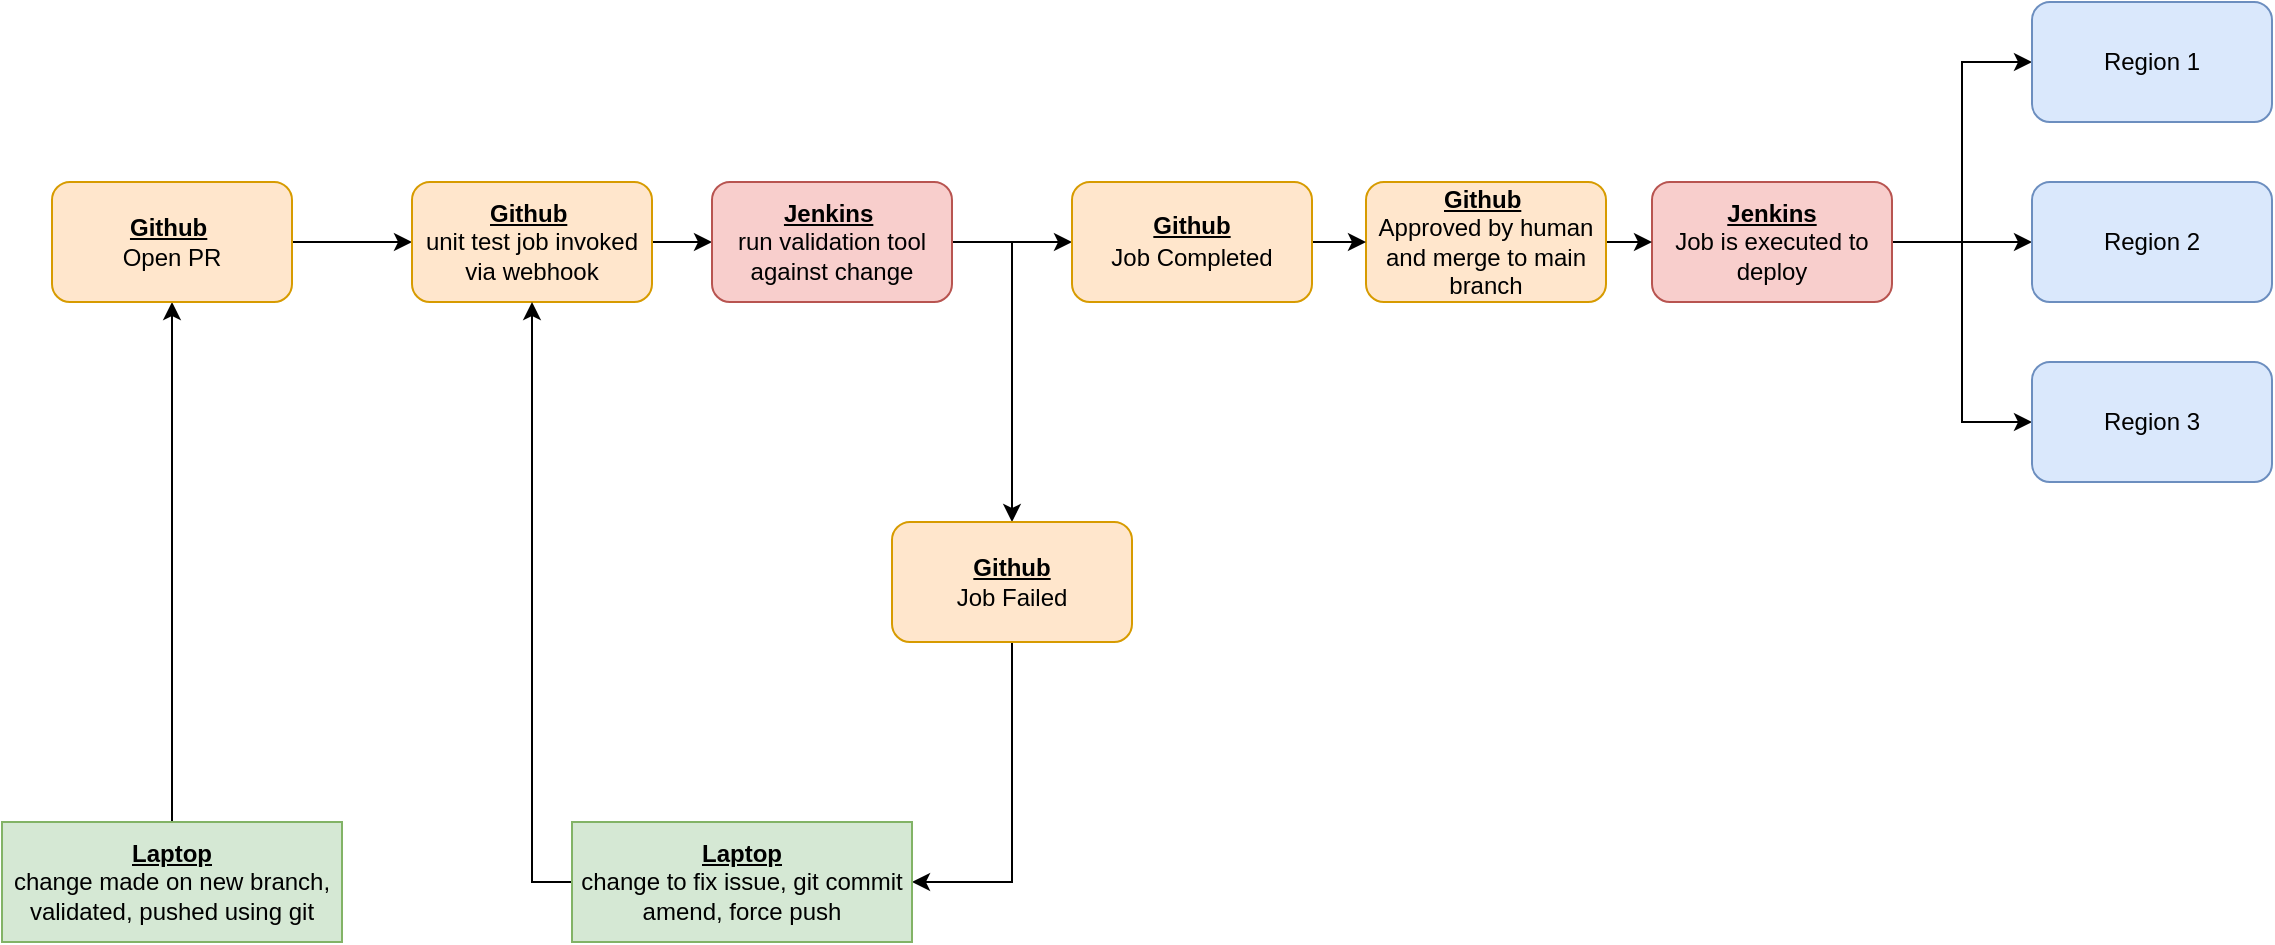 <mxfile version="14.9.0" type="device"><diagram id="ELhz4ioajTCyzZJCW8Es" name="Page-1"><mxGraphModel dx="1186" dy="535" grid="1" gridSize="10" guides="1" tooltips="1" connect="1" arrows="1" fold="1" page="1" pageScale="1" pageWidth="827" pageHeight="1169" math="0" shadow="0"><root><mxCell id="0"/><mxCell id="1" parent="0"/><mxCell id="i_Yf6yjsmyo4YPZ3WJkO-10" style="edgeStyle=orthogonalEdgeStyle;rounded=0;orthogonalLoop=1;jettySize=auto;html=1;exitX=0.5;exitY=0;exitDx=0;exitDy=0;entryX=0.5;entryY=1;entryDx=0;entryDy=0;" edge="1" parent="1" source="i_Yf6yjsmyo4YPZ3WJkO-1" target="i_Yf6yjsmyo4YPZ3WJkO-2"><mxGeometry relative="1" as="geometry"/></mxCell><mxCell id="i_Yf6yjsmyo4YPZ3WJkO-1" value="&lt;b&gt;&lt;u&gt;Laptop&lt;/u&gt;&lt;/b&gt;&lt;br&gt;change made on new branch, validated, pushed using git" style="rounded=0;whiteSpace=wrap;html=1;fillColor=#d5e8d4;strokeColor=#82b366;" vertex="1" parent="1"><mxGeometry x="25" y="460" width="170" height="60" as="geometry"/></mxCell><mxCell id="i_Yf6yjsmyo4YPZ3WJkO-30" style="edgeStyle=orthogonalEdgeStyle;rounded=0;orthogonalLoop=1;jettySize=auto;html=1;exitX=1;exitY=0.5;exitDx=0;exitDy=0;entryX=0;entryY=0.5;entryDx=0;entryDy=0;" edge="1" parent="1" source="i_Yf6yjsmyo4YPZ3WJkO-2" target="i_Yf6yjsmyo4YPZ3WJkO-16"><mxGeometry relative="1" as="geometry"/></mxCell><mxCell id="i_Yf6yjsmyo4YPZ3WJkO-2" value="&lt;b&gt;&lt;u&gt;Github&lt;/u&gt;&lt;/b&gt;&amp;nbsp;&lt;br&gt;Open PR" style="rounded=1;whiteSpace=wrap;html=1;fillColor=#ffe6cc;strokeColor=#d79b00;" vertex="1" parent="1"><mxGeometry x="50" y="140" width="120" height="60" as="geometry"/></mxCell><mxCell id="i_Yf6yjsmyo4YPZ3WJkO-12" style="edgeStyle=orthogonalEdgeStyle;rounded=0;orthogonalLoop=1;jettySize=auto;html=1;exitX=1;exitY=0.5;exitDx=0;exitDy=0;entryX=0;entryY=0.5;entryDx=0;entryDy=0;" edge="1" parent="1" source="i_Yf6yjsmyo4YPZ3WJkO-3" target="i_Yf6yjsmyo4YPZ3WJkO-7"><mxGeometry relative="1" as="geometry"/></mxCell><mxCell id="i_Yf6yjsmyo4YPZ3WJkO-13" style="edgeStyle=orthogonalEdgeStyle;rounded=0;orthogonalLoop=1;jettySize=auto;html=1;exitX=1;exitY=0.5;exitDx=0;exitDy=0;entryX=0;entryY=0.5;entryDx=0;entryDy=0;" edge="1" parent="1" source="i_Yf6yjsmyo4YPZ3WJkO-3" target="i_Yf6yjsmyo4YPZ3WJkO-8"><mxGeometry relative="1" as="geometry"/></mxCell><mxCell id="i_Yf6yjsmyo4YPZ3WJkO-14" style="edgeStyle=orthogonalEdgeStyle;rounded=0;orthogonalLoop=1;jettySize=auto;html=1;exitX=1;exitY=0.5;exitDx=0;exitDy=0;entryX=0;entryY=0.5;entryDx=0;entryDy=0;" edge="1" parent="1" source="i_Yf6yjsmyo4YPZ3WJkO-3" target="i_Yf6yjsmyo4YPZ3WJkO-9"><mxGeometry relative="1" as="geometry"/></mxCell><mxCell id="i_Yf6yjsmyo4YPZ3WJkO-3" value="&lt;b&gt;&lt;u&gt;Jenkins&lt;/u&gt;&lt;/b&gt;&lt;br&gt;Job is executed to deploy" style="rounded=1;whiteSpace=wrap;html=1;fillColor=#f8cecc;strokeColor=#b85450;" vertex="1" parent="1"><mxGeometry x="850" y="140" width="120" height="60" as="geometry"/></mxCell><mxCell id="i_Yf6yjsmyo4YPZ3WJkO-7" value="Region 1" style="rounded=1;whiteSpace=wrap;html=1;fillColor=#dae8fc;strokeColor=#6c8ebf;" vertex="1" parent="1"><mxGeometry x="1040" y="50" width="120" height="60" as="geometry"/></mxCell><mxCell id="i_Yf6yjsmyo4YPZ3WJkO-8" value="Region 2" style="rounded=1;whiteSpace=wrap;html=1;fillColor=#dae8fc;strokeColor=#6c8ebf;" vertex="1" parent="1"><mxGeometry x="1040" y="140" width="120" height="60" as="geometry"/></mxCell><mxCell id="i_Yf6yjsmyo4YPZ3WJkO-9" value="Region 3" style="rounded=1;whiteSpace=wrap;html=1;fillColor=#dae8fc;strokeColor=#6c8ebf;" vertex="1" parent="1"><mxGeometry x="1040" y="230" width="120" height="60" as="geometry"/></mxCell><mxCell id="i_Yf6yjsmyo4YPZ3WJkO-27" style="edgeStyle=orthogonalEdgeStyle;rounded=0;orthogonalLoop=1;jettySize=auto;html=1;exitX=1;exitY=0.5;exitDx=0;exitDy=0;entryX=0;entryY=0.5;entryDx=0;entryDy=0;" edge="1" parent="1" source="i_Yf6yjsmyo4YPZ3WJkO-15" target="i_Yf6yjsmyo4YPZ3WJkO-3"><mxGeometry relative="1" as="geometry"/></mxCell><mxCell id="i_Yf6yjsmyo4YPZ3WJkO-15" value="&lt;b&gt;&lt;u&gt;Github&lt;/u&gt;&lt;/b&gt;&amp;nbsp;&lt;br&gt;Approved by human and merge to main branch" style="rounded=1;whiteSpace=wrap;html=1;fillColor=#ffe6cc;strokeColor=#d79b00;" vertex="1" parent="1"><mxGeometry x="707" y="140" width="120" height="60" as="geometry"/></mxCell><mxCell id="i_Yf6yjsmyo4YPZ3WJkO-28" style="edgeStyle=orthogonalEdgeStyle;rounded=0;orthogonalLoop=1;jettySize=auto;html=1;exitX=1;exitY=0.5;exitDx=0;exitDy=0;entryX=0;entryY=0.5;entryDx=0;entryDy=0;" edge="1" parent="1" source="i_Yf6yjsmyo4YPZ3WJkO-16" target="i_Yf6yjsmyo4YPZ3WJkO-17"><mxGeometry relative="1" as="geometry"/></mxCell><mxCell id="i_Yf6yjsmyo4YPZ3WJkO-16" value="&lt;b&gt;&lt;u&gt;Github&lt;/u&gt;&lt;/b&gt;&amp;nbsp;&lt;br&gt;unit test job invoked via webhook" style="rounded=1;whiteSpace=wrap;html=1;fillColor=#ffe6cc;strokeColor=#d79b00;" vertex="1" parent="1"><mxGeometry x="230" y="140" width="120" height="60" as="geometry"/></mxCell><mxCell id="i_Yf6yjsmyo4YPZ3WJkO-19" style="edgeStyle=orthogonalEdgeStyle;rounded=0;orthogonalLoop=1;jettySize=auto;html=1;exitX=1;exitY=0.5;exitDx=0;exitDy=0;entryX=0.5;entryY=0;entryDx=0;entryDy=0;" edge="1" parent="1" source="i_Yf6yjsmyo4YPZ3WJkO-17" target="i_Yf6yjsmyo4YPZ3WJkO-18"><mxGeometry relative="1" as="geometry"/></mxCell><mxCell id="i_Yf6yjsmyo4YPZ3WJkO-25" style="edgeStyle=orthogonalEdgeStyle;rounded=0;orthogonalLoop=1;jettySize=auto;html=1;exitX=1;exitY=0.5;exitDx=0;exitDy=0;entryX=0;entryY=0.5;entryDx=0;entryDy=0;" edge="1" parent="1" source="i_Yf6yjsmyo4YPZ3WJkO-17" target="i_Yf6yjsmyo4YPZ3WJkO-24"><mxGeometry relative="1" as="geometry"/></mxCell><mxCell id="i_Yf6yjsmyo4YPZ3WJkO-17" value="&lt;b&gt;&lt;u&gt;Jenkins&lt;/u&gt;&lt;/b&gt;&amp;nbsp;&lt;br&gt;run validation tool against change" style="rounded=1;whiteSpace=wrap;html=1;fillColor=#f8cecc;strokeColor=#b85450;" vertex="1" parent="1"><mxGeometry x="380" y="140" width="120" height="60" as="geometry"/></mxCell><mxCell id="i_Yf6yjsmyo4YPZ3WJkO-22" style="edgeStyle=orthogonalEdgeStyle;rounded=0;orthogonalLoop=1;jettySize=auto;html=1;exitX=0.5;exitY=1;exitDx=0;exitDy=0;entryX=1;entryY=0.5;entryDx=0;entryDy=0;" edge="1" parent="1" source="i_Yf6yjsmyo4YPZ3WJkO-18" target="i_Yf6yjsmyo4YPZ3WJkO-21"><mxGeometry relative="1" as="geometry"/></mxCell><mxCell id="i_Yf6yjsmyo4YPZ3WJkO-18" value="&lt;u style=&quot;font-weight: bold&quot;&gt;Github&lt;/u&gt;&lt;br&gt;Job Failed" style="rounded=1;whiteSpace=wrap;html=1;fillColor=#ffe6cc;strokeColor=#d79b00;" vertex="1" parent="1"><mxGeometry x="470" y="310" width="120" height="60" as="geometry"/></mxCell><mxCell id="i_Yf6yjsmyo4YPZ3WJkO-23" style="edgeStyle=orthogonalEdgeStyle;rounded=0;orthogonalLoop=1;jettySize=auto;html=1;exitX=0;exitY=0.5;exitDx=0;exitDy=0;entryX=0.5;entryY=1;entryDx=0;entryDy=0;" edge="1" parent="1" source="i_Yf6yjsmyo4YPZ3WJkO-21" target="i_Yf6yjsmyo4YPZ3WJkO-16"><mxGeometry relative="1" as="geometry"/></mxCell><mxCell id="i_Yf6yjsmyo4YPZ3WJkO-21" value="&lt;b&gt;&lt;u&gt;Laptop&lt;/u&gt;&lt;/b&gt;&lt;br&gt;change to fix issue, git commit amend, force push" style="rounded=0;whiteSpace=wrap;html=1;fillColor=#d5e8d4;strokeColor=#82b366;" vertex="1" parent="1"><mxGeometry x="310" y="460" width="170" height="60" as="geometry"/></mxCell><mxCell id="i_Yf6yjsmyo4YPZ3WJkO-26" style="edgeStyle=orthogonalEdgeStyle;rounded=0;orthogonalLoop=1;jettySize=auto;html=1;exitX=1;exitY=0.5;exitDx=0;exitDy=0;entryX=0;entryY=0.5;entryDx=0;entryDy=0;" edge="1" parent="1" source="i_Yf6yjsmyo4YPZ3WJkO-24" target="i_Yf6yjsmyo4YPZ3WJkO-15"><mxGeometry relative="1" as="geometry"/></mxCell><mxCell id="i_Yf6yjsmyo4YPZ3WJkO-24" value="&lt;u style=&quot;font-weight: bold&quot;&gt;Github&lt;/u&gt;&lt;br&gt;Job Completed&lt;b style=&quot;color: rgb(60 , 64 , 67) ; font-family: &amp;#34;arial&amp;#34; , sans-serif ; font-size: 14px ; background-color: rgb(255 , 255 , 255)&quot;&gt;&lt;br&gt;&lt;/b&gt;" style="rounded=1;whiteSpace=wrap;html=1;fillColor=#ffe6cc;strokeColor=#d79b00;" vertex="1" parent="1"><mxGeometry x="560" y="140" width="120" height="60" as="geometry"/></mxCell></root></mxGraphModel></diagram></mxfile>